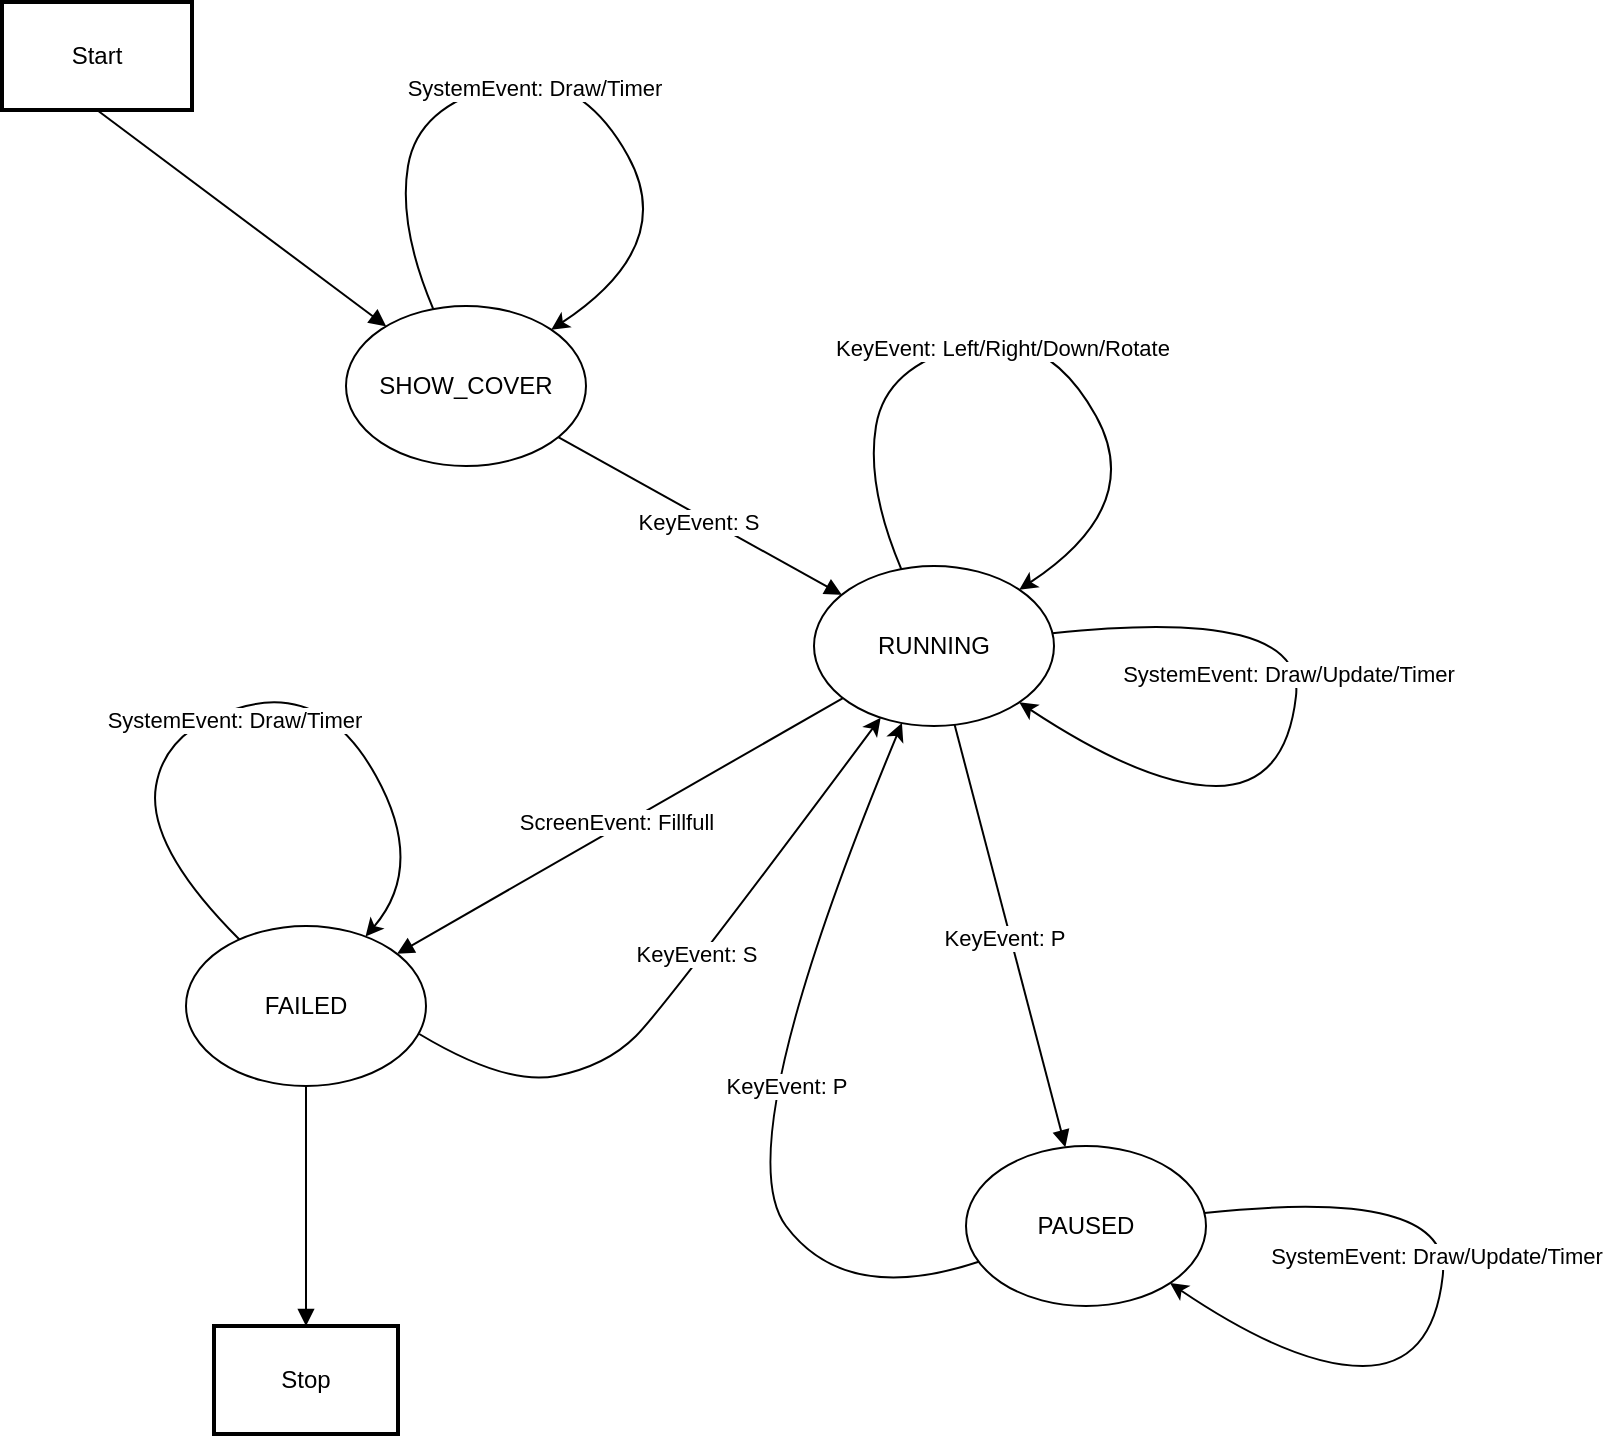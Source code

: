 <mxfile version="26.2.8">
  <diagram name="第 1 页" id="rpB_FWMhaqp9HixSABss">
    <mxGraphModel dx="1500" dy="1040" grid="1" gridSize="10" guides="1" tooltips="1" connect="1" arrows="1" fold="1" page="1" pageScale="1" pageWidth="827" pageHeight="1169" math="0" shadow="0">
      <root>
        <mxCell id="0" />
        <mxCell id="1" parent="0" />
        <mxCell id="2" value="Start" style="whiteSpace=wrap;strokeWidth=2;" parent="1" vertex="1">
          <mxGeometry x="8" y="8" width="95" height="54" as="geometry" />
        </mxCell>
        <mxCell id="3" value="Stop" style="whiteSpace=wrap;strokeWidth=2;" parent="1" vertex="1">
          <mxGeometry x="114" y="670" width="92" height="54" as="geometry" />
        </mxCell>
        <mxCell id="4" value="" style="curved=1;startArrow=none;endArrow=block;exitX=0.5;exitY=1;" parent="1" source="2" target="u-FWXNiHeYnoEWXH4u2Y-4" edge="1">
          <mxGeometry relative="1" as="geometry">
            <Array as="points" />
          </mxGeometry>
        </mxCell>
        <mxCell id="u-FWXNiHeYnoEWXH4u2Y-4" value="SHOW_COVER" style="ellipse;whiteSpace=wrap;html=1;" vertex="1" parent="1">
          <mxGeometry x="180" y="160" width="120" height="80" as="geometry" />
        </mxCell>
        <mxCell id="u-FWXNiHeYnoEWXH4u2Y-5" value="RUNNING" style="ellipse;whiteSpace=wrap;html=1;" vertex="1" parent="1">
          <mxGeometry x="414" y="290" width="120" height="80" as="geometry" />
        </mxCell>
        <mxCell id="u-FWXNiHeYnoEWXH4u2Y-6" value="PAUSED" style="ellipse;whiteSpace=wrap;html=1;" vertex="1" parent="1">
          <mxGeometry x="490" y="580" width="120" height="80" as="geometry" />
        </mxCell>
        <mxCell id="u-FWXNiHeYnoEWXH4u2Y-7" value="FAILED" style="ellipse;whiteSpace=wrap;html=1;" vertex="1" parent="1">
          <mxGeometry x="100" y="470" width="120" height="80" as="geometry" />
        </mxCell>
        <mxCell id="u-FWXNiHeYnoEWXH4u2Y-8" value="" style="curved=1;startArrow=none;endArrow=block;" edge="1" parent="1" source="u-FWXNiHeYnoEWXH4u2Y-4" target="u-FWXNiHeYnoEWXH4u2Y-5">
          <mxGeometry relative="1" as="geometry">
            <Array as="points" />
            <mxPoint x="389.86" y="90" as="sourcePoint" />
            <mxPoint x="533.86" y="198" as="targetPoint" />
          </mxGeometry>
        </mxCell>
        <mxCell id="u-FWXNiHeYnoEWXH4u2Y-9" value="KeyEvent: S" style="edgeLabel;html=1;align=center;verticalAlign=middle;resizable=0;points=[];" vertex="1" connectable="0" parent="u-FWXNiHeYnoEWXH4u2Y-8">
          <mxGeometry x="0.004" y="-3" relative="1" as="geometry">
            <mxPoint as="offset" />
          </mxGeometry>
        </mxCell>
        <mxCell id="u-FWXNiHeYnoEWXH4u2Y-10" value="" style="curved=1;startArrow=none;endArrow=block;" edge="1" parent="1" source="u-FWXNiHeYnoEWXH4u2Y-5" target="u-FWXNiHeYnoEWXH4u2Y-6">
          <mxGeometry relative="1" as="geometry">
            <Array as="points" />
            <mxPoint x="459.93" y="430.38" as="sourcePoint" />
            <mxPoint x="601.93" y="508.38" as="targetPoint" />
          </mxGeometry>
        </mxCell>
        <mxCell id="u-FWXNiHeYnoEWXH4u2Y-11" value="KeyEvent: P" style="edgeLabel;html=1;align=center;verticalAlign=middle;resizable=0;points=[];" vertex="1" connectable="0" parent="u-FWXNiHeYnoEWXH4u2Y-10">
          <mxGeometry x="0.004" y="-3" relative="1" as="geometry">
            <mxPoint as="offset" />
          </mxGeometry>
        </mxCell>
        <mxCell id="u-FWXNiHeYnoEWXH4u2Y-12" value="" style="curved=1;endArrow=classic;html=1;rounded=0;" edge="1" parent="1" source="u-FWXNiHeYnoEWXH4u2Y-6" target="u-FWXNiHeYnoEWXH4u2Y-5">
          <mxGeometry width="50" height="50" relative="1" as="geometry">
            <mxPoint x="570" y="780" as="sourcePoint" />
            <mxPoint x="620" y="730" as="targetPoint" />
            <Array as="points">
              <mxPoint x="430" y="660" />
              <mxPoint x="370" y="580" />
            </Array>
          </mxGeometry>
        </mxCell>
        <mxCell id="u-FWXNiHeYnoEWXH4u2Y-13" value="KeyEvent: P" style="edgeLabel;html=1;align=center;verticalAlign=middle;resizable=0;points=[];" vertex="1" connectable="0" parent="u-FWXNiHeYnoEWXH4u2Y-12">
          <mxGeometry x="0.399" y="-9" relative="1" as="geometry">
            <mxPoint x="-20" y="67" as="offset" />
          </mxGeometry>
        </mxCell>
        <mxCell id="u-FWXNiHeYnoEWXH4u2Y-15" value="" style="curved=1;startArrow=none;endArrow=block;" edge="1" parent="1" source="u-FWXNiHeYnoEWXH4u2Y-5" target="u-FWXNiHeYnoEWXH4u2Y-7">
          <mxGeometry relative="1" as="geometry">
            <Array as="points" />
            <mxPoint x="189.93" y="370.38" as="sourcePoint" />
            <mxPoint x="331.93" y="448.38" as="targetPoint" />
          </mxGeometry>
        </mxCell>
        <mxCell id="u-FWXNiHeYnoEWXH4u2Y-16" value="ScreenEvent: Fillfull" style="edgeLabel;html=1;align=center;verticalAlign=middle;resizable=0;points=[];" vertex="1" connectable="0" parent="u-FWXNiHeYnoEWXH4u2Y-15">
          <mxGeometry x="0.004" y="-3" relative="1" as="geometry">
            <mxPoint as="offset" />
          </mxGeometry>
        </mxCell>
        <mxCell id="u-FWXNiHeYnoEWXH4u2Y-17" value="" style="curved=1;startArrow=none;endArrow=block;" edge="1" parent="1" source="u-FWXNiHeYnoEWXH4u2Y-7" target="3">
          <mxGeometry relative="1" as="geometry">
            <Array as="points" />
            <mxPoint x="35.86" y="211.9" as="sourcePoint" />
            <mxPoint x="179.86" y="319.9" as="targetPoint" />
          </mxGeometry>
        </mxCell>
        <mxCell id="u-FWXNiHeYnoEWXH4u2Y-18" value="" style="curved=1;endArrow=classic;html=1;rounded=0;" edge="1" parent="1" source="u-FWXNiHeYnoEWXH4u2Y-5" target="u-FWXNiHeYnoEWXH4u2Y-5">
          <mxGeometry width="50" height="50" relative="1" as="geometry">
            <mxPoint x="480" y="190" as="sourcePoint" />
            <mxPoint x="530" y="140" as="targetPoint" />
            <Array as="points">
              <mxPoint x="440" y="250" />
              <mxPoint x="450" y="190" />
              <mxPoint x="530" y="170" />
              <mxPoint x="580" y="260" />
            </Array>
          </mxGeometry>
        </mxCell>
        <mxCell id="u-FWXNiHeYnoEWXH4u2Y-19" value="KeyEvent: Left/Right/Down/Rotate" style="edgeLabel;html=1;align=center;verticalAlign=middle;resizable=0;points=[];" vertex="1" connectable="0" parent="u-FWXNiHeYnoEWXH4u2Y-18">
          <mxGeometry x="-0.107" y="-5" relative="1" as="geometry">
            <mxPoint as="offset" />
          </mxGeometry>
        </mxCell>
        <mxCell id="u-FWXNiHeYnoEWXH4u2Y-21" value="" style="curved=1;endArrow=classic;html=1;rounded=0;" edge="1" parent="1" source="u-FWXNiHeYnoEWXH4u2Y-5" target="u-FWXNiHeYnoEWXH4u2Y-5">
          <mxGeometry width="50" height="50" relative="1" as="geometry">
            <mxPoint x="578" y="362" as="sourcePoint" />
            <mxPoint x="637" y="372" as="targetPoint" />
            <Array as="points">
              <mxPoint x="660" y="310" />
              <mxPoint x="650" y="400" />
              <mxPoint x="580" y="400" />
            </Array>
          </mxGeometry>
        </mxCell>
        <mxCell id="u-FWXNiHeYnoEWXH4u2Y-22" value="SystemEvent: Draw/Update/Timer" style="edgeLabel;html=1;align=center;verticalAlign=middle;resizable=0;points=[];" vertex="1" connectable="0" parent="u-FWXNiHeYnoEWXH4u2Y-21">
          <mxGeometry x="-0.107" y="-5" relative="1" as="geometry">
            <mxPoint as="offset" />
          </mxGeometry>
        </mxCell>
        <mxCell id="u-FWXNiHeYnoEWXH4u2Y-25" value="" style="curved=1;endArrow=classic;html=1;rounded=0;" edge="1" parent="1" source="u-FWXNiHeYnoEWXH4u2Y-4" target="u-FWXNiHeYnoEWXH4u2Y-4">
          <mxGeometry width="50" height="50" relative="1" as="geometry">
            <mxPoint x="224" y="162" as="sourcePoint" />
            <mxPoint x="283" y="172" as="targetPoint" />
            <Array as="points">
              <mxPoint x="206" y="120" />
              <mxPoint x="216" y="60" />
              <mxPoint x="296" y="40" />
              <mxPoint x="346" y="130" />
            </Array>
          </mxGeometry>
        </mxCell>
        <mxCell id="u-FWXNiHeYnoEWXH4u2Y-26" value="SystemEvent: Draw/Timer" style="edgeLabel;html=1;align=center;verticalAlign=middle;resizable=0;points=[];" vertex="1" connectable="0" parent="u-FWXNiHeYnoEWXH4u2Y-25">
          <mxGeometry x="-0.107" y="-5" relative="1" as="geometry">
            <mxPoint as="offset" />
          </mxGeometry>
        </mxCell>
        <mxCell id="u-FWXNiHeYnoEWXH4u2Y-27" value="" style="curved=1;endArrow=classic;html=1;rounded=0;" edge="1" parent="1" source="u-FWXNiHeYnoEWXH4u2Y-7" target="u-FWXNiHeYnoEWXH4u2Y-7">
          <mxGeometry width="50" height="50" relative="1" as="geometry">
            <mxPoint x="98" y="472" as="sourcePoint" />
            <mxPoint x="157" y="482" as="targetPoint" />
            <Array as="points">
              <mxPoint x="80" y="430" />
              <mxPoint x="90" y="370" />
              <mxPoint x="170" y="350" />
              <mxPoint x="220" y="440" />
            </Array>
          </mxGeometry>
        </mxCell>
        <mxCell id="u-FWXNiHeYnoEWXH4u2Y-28" value="SystemEvent: Draw/Timer" style="edgeLabel;html=1;align=center;verticalAlign=middle;resizable=0;points=[];" vertex="1" connectable="0" parent="u-FWXNiHeYnoEWXH4u2Y-27">
          <mxGeometry x="-0.107" y="-5" relative="1" as="geometry">
            <mxPoint as="offset" />
          </mxGeometry>
        </mxCell>
        <mxCell id="u-FWXNiHeYnoEWXH4u2Y-31" value="" style="curved=1;endArrow=classic;html=1;rounded=0;" edge="1" parent="1" source="u-FWXNiHeYnoEWXH4u2Y-6" target="u-FWXNiHeYnoEWXH4u2Y-6">
          <mxGeometry width="50" height="50" relative="1" as="geometry">
            <mxPoint x="606.37" y="614" as="sourcePoint" />
            <mxPoint x="590.37" y="648" as="targetPoint" />
            <Array as="points">
              <mxPoint x="733.37" y="600" />
              <mxPoint x="723.37" y="690" />
              <mxPoint x="653.37" y="690" />
            </Array>
          </mxGeometry>
        </mxCell>
        <mxCell id="u-FWXNiHeYnoEWXH4u2Y-32" value="SystemEvent: Draw/Update/Timer" style="edgeLabel;html=1;align=center;verticalAlign=middle;resizable=0;points=[];" vertex="1" connectable="0" parent="u-FWXNiHeYnoEWXH4u2Y-31">
          <mxGeometry x="-0.107" y="-5" relative="1" as="geometry">
            <mxPoint as="offset" />
          </mxGeometry>
        </mxCell>
        <mxCell id="u-FWXNiHeYnoEWXH4u2Y-35" value="" style="curved=1;endArrow=classic;html=1;rounded=0;exitX=0.972;exitY=0.675;exitDx=0;exitDy=0;exitPerimeter=0;" edge="1" parent="1" source="u-FWXNiHeYnoEWXH4u2Y-7" target="u-FWXNiHeYnoEWXH4u2Y-5">
          <mxGeometry width="50" height="50" relative="1" as="geometry">
            <mxPoint x="250" y="540" as="sourcePoint" />
            <mxPoint x="300" y="490" as="targetPoint" />
            <Array as="points">
              <mxPoint x="260" y="550" />
              <mxPoint x="310" y="540" />
              <mxPoint x="340" y="510" />
            </Array>
          </mxGeometry>
        </mxCell>
        <mxCell id="u-FWXNiHeYnoEWXH4u2Y-36" value="KeyEvent: S" style="edgeLabel;html=1;align=center;verticalAlign=middle;resizable=0;points=[];" vertex="1" connectable="0" parent="u-FWXNiHeYnoEWXH4u2Y-35">
          <mxGeometry x="0.072" y="4" relative="1" as="geometry">
            <mxPoint as="offset" />
          </mxGeometry>
        </mxCell>
      </root>
    </mxGraphModel>
  </diagram>
</mxfile>
